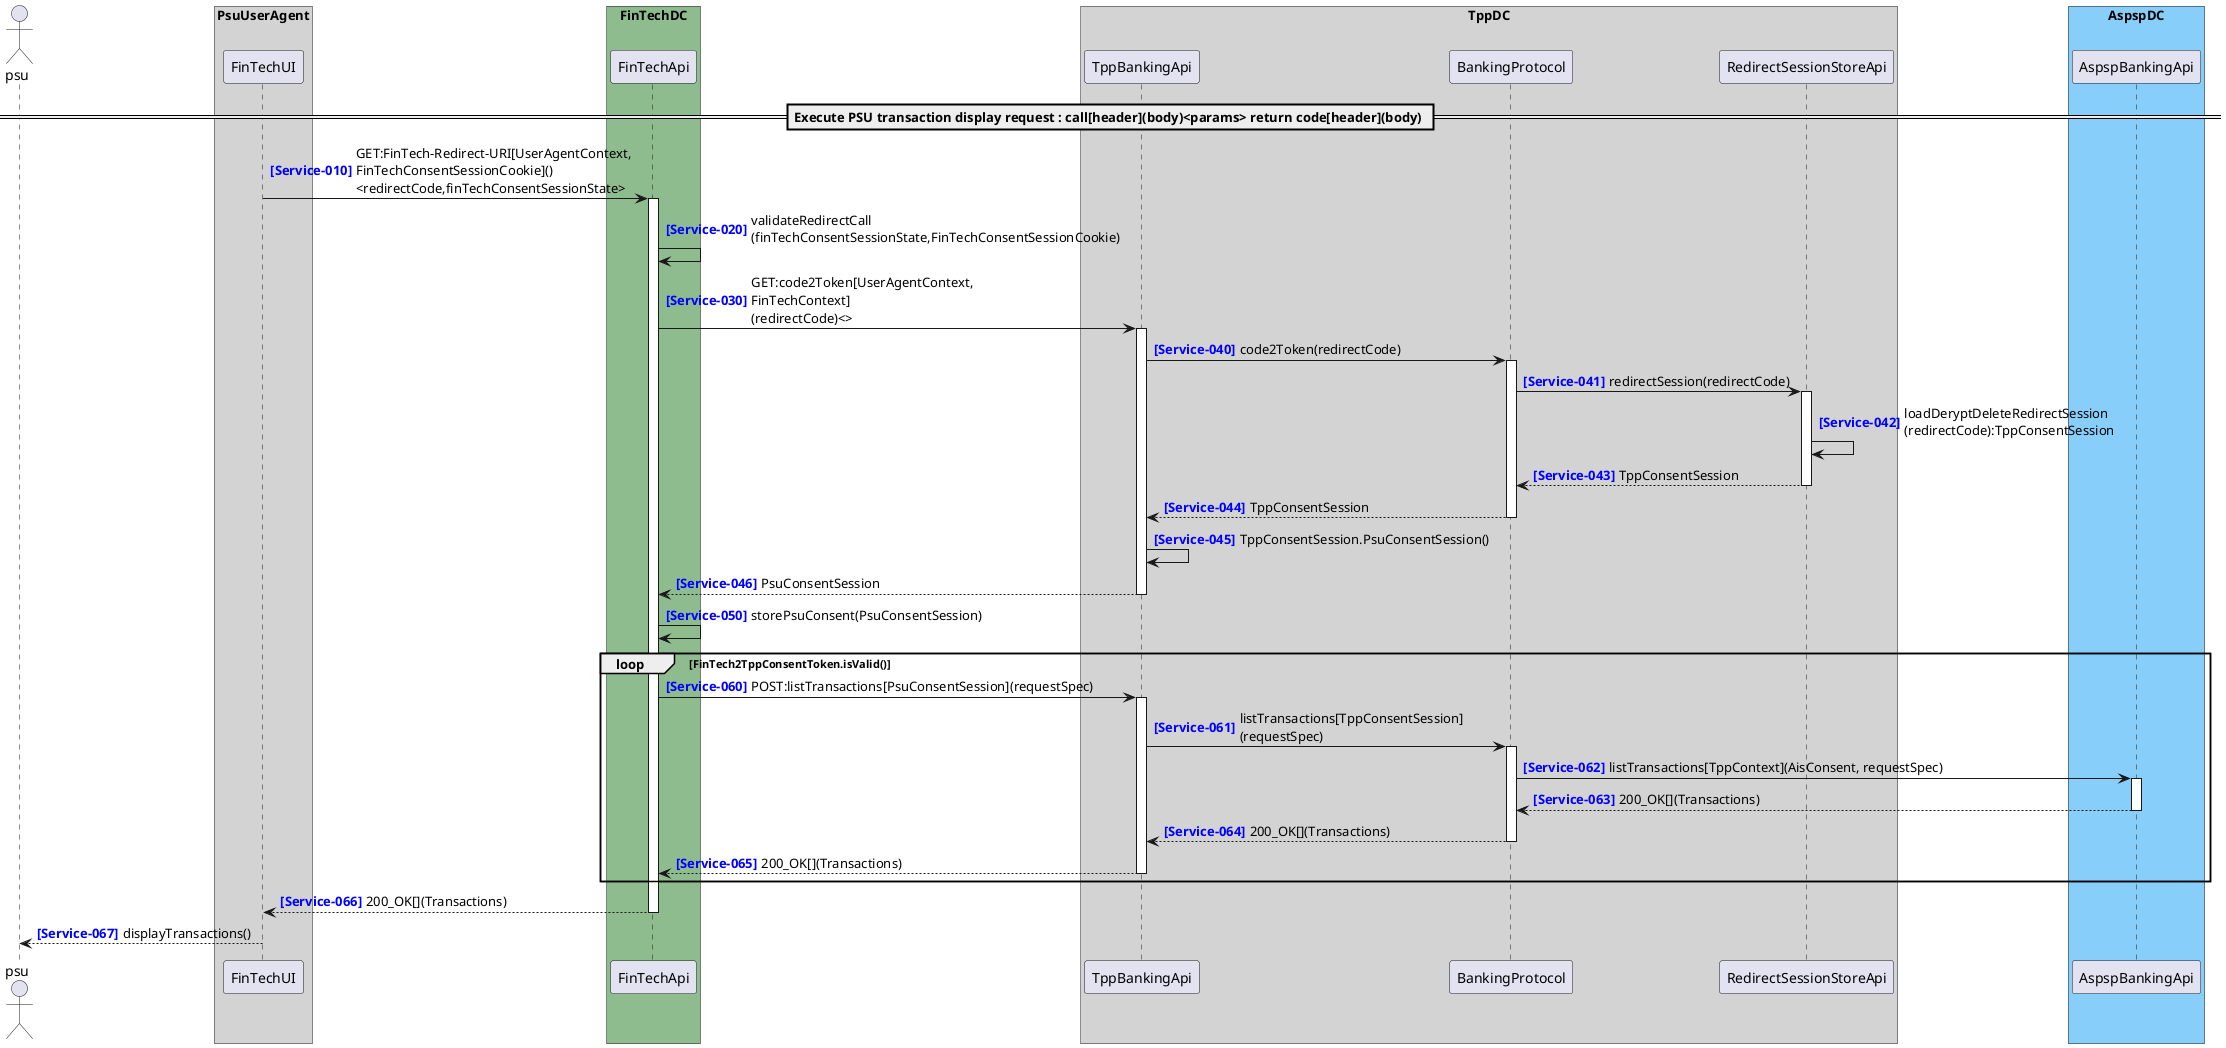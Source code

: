 @startuml

autonumber 10 10 "<b><color blue>[Service-000]"
actor psu

box "PsuUserAgent" #LightGray
    participant "FinTechUI" as FinTechUI
    'participant "ConsentAuthorisationUI" as ConsentAuthorisationUI
    'participant "OnlineBankingUI" as OnlineBankingUI
end box
box "FinTechDC" #DarkSeaGreen
    participant "FinTechApi" as FinTechApi
end box
box "TppDC" #LightGray
    participant "TppBankingApi" as TppBankingApi
    'participant "TppBankSearchApi" as TppBankSearchApi
    'participant "ConsentAuthorisationApi" as ConsentAuthorisationApi

    participant "BankingProtocol" as BankingProtocol
    participant "RedirectSessionStoreApi" as RedirectSessionStoreApi
end box
box "AspspDC" #LightSkyBlue
	participant "AspspBankingApi" as AspspBankingApi
    'participant "OnlineBankingApi" as OnlineBankingApi
end box

== Execute PSU transaction display request : call[header](body)<params> return code[header](body) ==

FinTechUI -> FinTechApi ++ : GET:FinTech-Redirect-URI[UserAgentContext,\nFinTechConsentSessionCookie]()\n<redirectCode,finTechConsentSessionState>
FinTechApi -> FinTechApi : validateRedirectCall\n(finTechConsentSessionState,FinTechConsentSessionCookie)
FinTechApi -> TppBankingApi ++ : GET:code2Token[UserAgentContext,\nFinTechContext]\n(redirectCode)<>
autonumber 40 1 "<b><color blue>[Service-000]"
TppBankingApi -> BankingProtocol ++ : code2Token(redirectCode)
BankingProtocol -> RedirectSessionStoreApi ++ : redirectSession(redirectCode)
RedirectSessionStoreApi -> RedirectSessionStoreApi : loadDeryptDeleteRedirectSession\n(redirectCode):TppConsentSession
return TppConsentSession
return TppConsentSession
TppBankingApi -> TppBankingApi: TppConsentSession.PsuConsentSession()
return PsuConsentSession
autonumber 50 10 "<b><color blue>[Service-000]"
FinTechApi -> FinTechApi : storePsuConsent(PsuConsentSession)
loop FinTech2TppConsentToken.isValid()
    autonumber 60 1 "<b><color blue>[Service-000]"
    FinTechApi -> TppBankingApi ++ : POST:listTransactions[PsuConsentSession](requestSpec)
    TppBankingApi -> BankingProtocol ++ : listTransactions[TppConsentSession]\n(requestSpec) 
    BankingProtocol -> AspspBankingApi ++ : listTransactions[TppContext](AisConsent, requestSpec) 
    return 200_OK[](Transactions)
    return 200_OK[](Transactions)
    return 200_OK[](Transactions)
end
return 200_OK[](Transactions)
FinTechUI --> psu : displayTransactions()
@enduml

